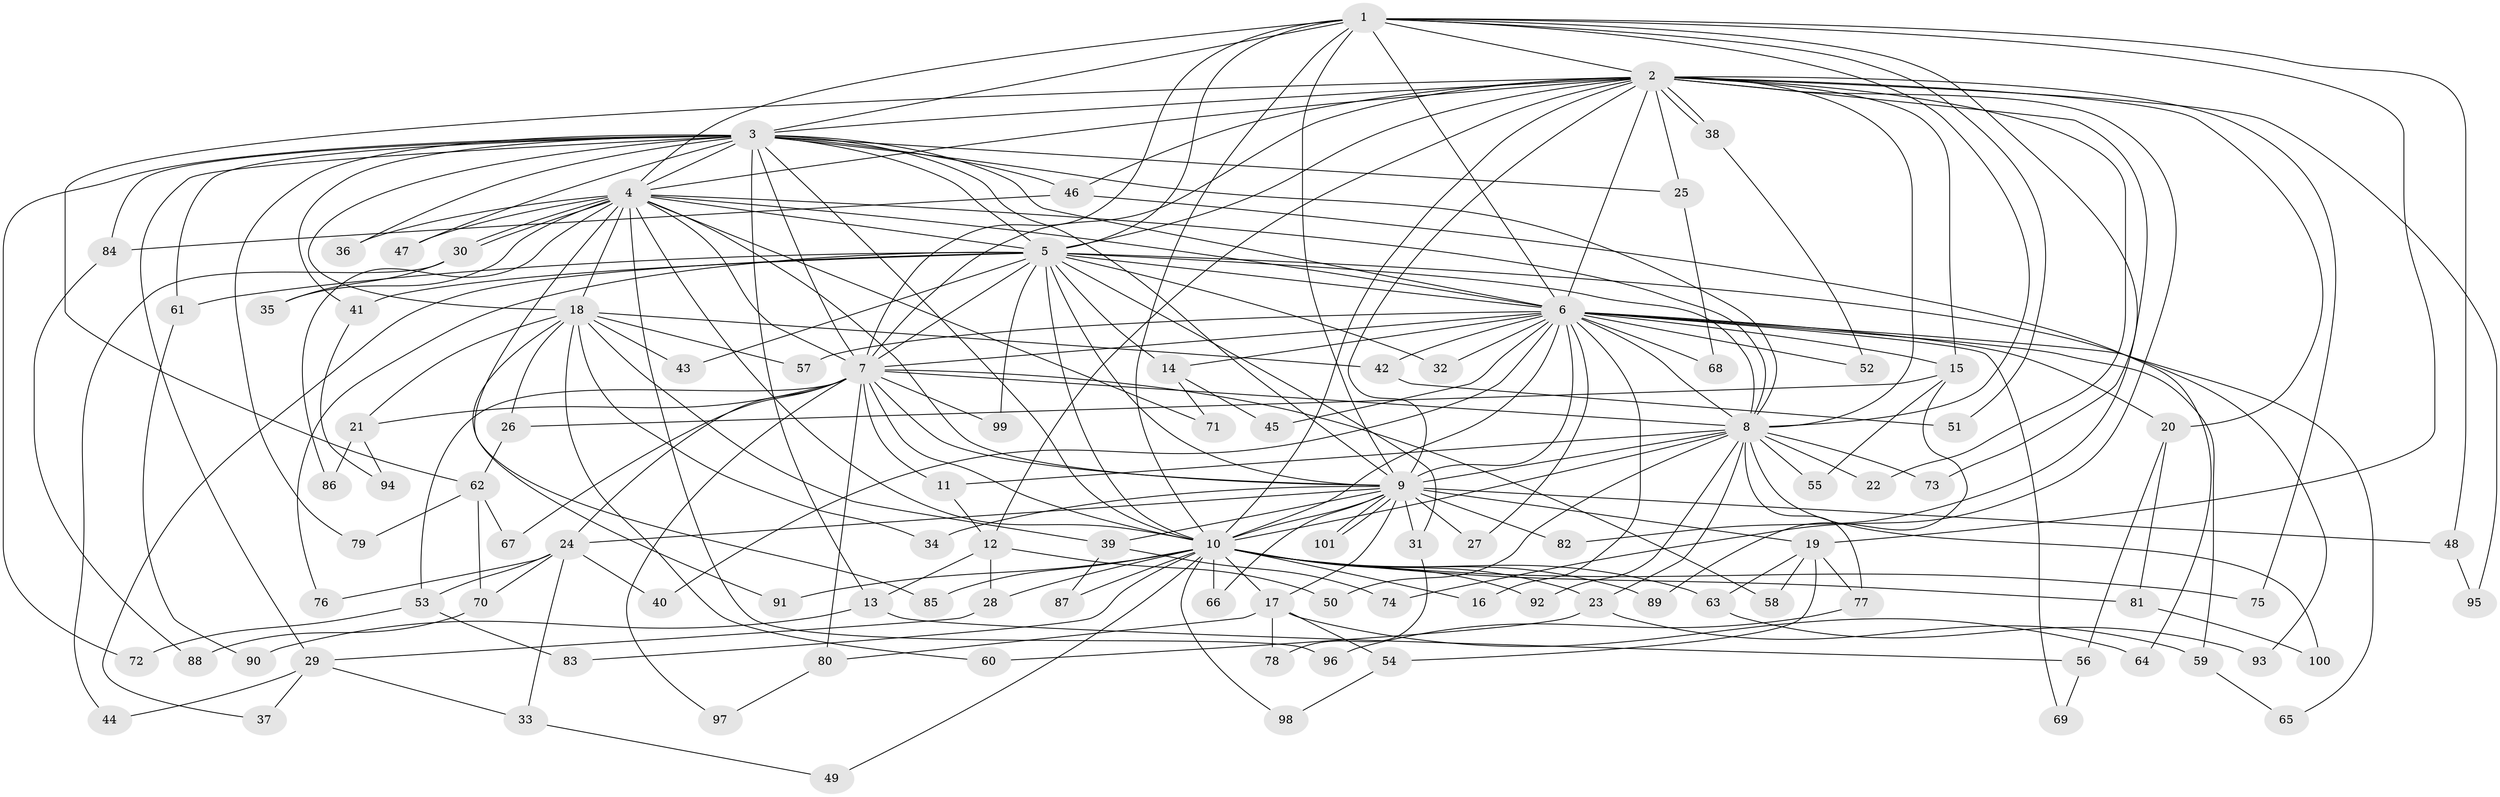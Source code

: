 // coarse degree distribution, {12: 0.014084507042253521, 21: 0.014084507042253521, 20: 0.014084507042253521, 17: 0.028169014084507043, 24: 0.014084507042253521, 4: 0.11267605633802817, 2: 0.38028169014084506, 6: 0.028169014084507043, 3: 0.23943661971830985, 22: 0.014084507042253521, 5: 0.056338028169014086, 11: 0.014084507042253521, 16: 0.028169014084507043, 19: 0.014084507042253521, 7: 0.014084507042253521, 1: 0.014084507042253521}
// Generated by graph-tools (version 1.1) at 2025/36/03/04/25 23:36:24]
// undirected, 101 vertices, 227 edges
graph export_dot {
  node [color=gray90,style=filled];
  1;
  2;
  3;
  4;
  5;
  6;
  7;
  8;
  9;
  10;
  11;
  12;
  13;
  14;
  15;
  16;
  17;
  18;
  19;
  20;
  21;
  22;
  23;
  24;
  25;
  26;
  27;
  28;
  29;
  30;
  31;
  32;
  33;
  34;
  35;
  36;
  37;
  38;
  39;
  40;
  41;
  42;
  43;
  44;
  45;
  46;
  47;
  48;
  49;
  50;
  51;
  52;
  53;
  54;
  55;
  56;
  57;
  58;
  59;
  60;
  61;
  62;
  63;
  64;
  65;
  66;
  67;
  68;
  69;
  70;
  71;
  72;
  73;
  74;
  75;
  76;
  77;
  78;
  79;
  80;
  81;
  82;
  83;
  84;
  85;
  86;
  87;
  88;
  89;
  90;
  91;
  92;
  93;
  94;
  95;
  96;
  97;
  98;
  99;
  100;
  101;
  1 -- 2;
  1 -- 3;
  1 -- 4;
  1 -- 5;
  1 -- 6;
  1 -- 7;
  1 -- 8;
  1 -- 9;
  1 -- 10;
  1 -- 19;
  1 -- 48;
  1 -- 51;
  1 -- 73;
  2 -- 3;
  2 -- 4;
  2 -- 5;
  2 -- 6;
  2 -- 7;
  2 -- 8;
  2 -- 9;
  2 -- 10;
  2 -- 12;
  2 -- 15;
  2 -- 20;
  2 -- 22;
  2 -- 25;
  2 -- 38;
  2 -- 38;
  2 -- 46;
  2 -- 62;
  2 -- 74;
  2 -- 75;
  2 -- 82;
  2 -- 95;
  3 -- 4;
  3 -- 5;
  3 -- 6;
  3 -- 7;
  3 -- 8;
  3 -- 9;
  3 -- 10;
  3 -- 13;
  3 -- 18;
  3 -- 25;
  3 -- 29;
  3 -- 36;
  3 -- 41;
  3 -- 46;
  3 -- 47;
  3 -- 61;
  3 -- 72;
  3 -- 79;
  3 -- 84;
  4 -- 5;
  4 -- 6;
  4 -- 7;
  4 -- 8;
  4 -- 9;
  4 -- 10;
  4 -- 18;
  4 -- 30;
  4 -- 30;
  4 -- 35;
  4 -- 36;
  4 -- 47;
  4 -- 71;
  4 -- 85;
  4 -- 86;
  4 -- 96;
  5 -- 6;
  5 -- 7;
  5 -- 8;
  5 -- 9;
  5 -- 10;
  5 -- 14;
  5 -- 31;
  5 -- 32;
  5 -- 37;
  5 -- 41;
  5 -- 43;
  5 -- 61;
  5 -- 76;
  5 -- 93;
  5 -- 99;
  6 -- 7;
  6 -- 8;
  6 -- 9;
  6 -- 10;
  6 -- 14;
  6 -- 15;
  6 -- 16;
  6 -- 20;
  6 -- 27;
  6 -- 32;
  6 -- 40;
  6 -- 42;
  6 -- 45;
  6 -- 52;
  6 -- 57;
  6 -- 59;
  6 -- 65;
  6 -- 68;
  6 -- 69;
  7 -- 8;
  7 -- 9;
  7 -- 10;
  7 -- 11;
  7 -- 21;
  7 -- 24;
  7 -- 53;
  7 -- 58;
  7 -- 67;
  7 -- 80;
  7 -- 97;
  7 -- 99;
  8 -- 9;
  8 -- 10;
  8 -- 11;
  8 -- 22;
  8 -- 23;
  8 -- 50;
  8 -- 55;
  8 -- 73;
  8 -- 77;
  8 -- 92;
  8 -- 100;
  9 -- 10;
  9 -- 17;
  9 -- 19;
  9 -- 24;
  9 -- 27;
  9 -- 31;
  9 -- 34;
  9 -- 39;
  9 -- 48;
  9 -- 66;
  9 -- 82;
  9 -- 101;
  9 -- 101;
  10 -- 16;
  10 -- 17;
  10 -- 23;
  10 -- 28;
  10 -- 49;
  10 -- 63;
  10 -- 66;
  10 -- 75;
  10 -- 81;
  10 -- 83;
  10 -- 85;
  10 -- 87;
  10 -- 89;
  10 -- 91;
  10 -- 92;
  10 -- 98;
  11 -- 12;
  12 -- 13;
  12 -- 28;
  12 -- 50;
  13 -- 56;
  13 -- 90;
  14 -- 45;
  14 -- 71;
  15 -- 26;
  15 -- 55;
  15 -- 89;
  17 -- 54;
  17 -- 64;
  17 -- 78;
  17 -- 80;
  18 -- 21;
  18 -- 26;
  18 -- 34;
  18 -- 39;
  18 -- 42;
  18 -- 43;
  18 -- 57;
  18 -- 60;
  18 -- 91;
  19 -- 54;
  19 -- 58;
  19 -- 63;
  19 -- 77;
  20 -- 56;
  20 -- 81;
  21 -- 86;
  21 -- 94;
  23 -- 59;
  23 -- 60;
  24 -- 33;
  24 -- 40;
  24 -- 53;
  24 -- 70;
  24 -- 76;
  25 -- 68;
  26 -- 62;
  28 -- 29;
  29 -- 33;
  29 -- 37;
  29 -- 44;
  30 -- 35;
  30 -- 44;
  31 -- 78;
  33 -- 49;
  38 -- 52;
  39 -- 74;
  39 -- 87;
  41 -- 94;
  42 -- 51;
  46 -- 64;
  46 -- 84;
  48 -- 95;
  53 -- 72;
  53 -- 83;
  54 -- 98;
  56 -- 69;
  59 -- 65;
  61 -- 90;
  62 -- 67;
  62 -- 70;
  62 -- 79;
  63 -- 93;
  70 -- 88;
  77 -- 96;
  80 -- 97;
  81 -- 100;
  84 -- 88;
}

